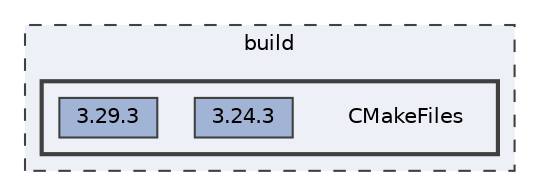 digraph "/Users/yjack/GitHub/SimEvo/build/CMakeFiles"
{
 // LATEX_PDF_SIZE
  bgcolor="transparent";
  edge [fontname=Helvetica,fontsize=10,labelfontname=Helvetica,labelfontsize=10];
  node [fontname=Helvetica,fontsize=10,shape=box,height=0.2,width=0.4];
  compound=true
  subgraph clusterdir_4fef79e7177ba769987a8da36c892c5f {
    graph [ bgcolor="#edf0f7", pencolor="grey25", label="build", fontname=Helvetica,fontsize=10 style="filled,dashed", URL="dir_4fef79e7177ba769987a8da36c892c5f.html",tooltip=""]
  subgraph clusterdir_63772b626f2709090f0bdca0f40827b4 {
    graph [ bgcolor="#edf0f7", pencolor="grey25", label="", fontname=Helvetica,fontsize=10 style="filled,bold", URL="dir_63772b626f2709090f0bdca0f40827b4.html",tooltip=""]
    dir_63772b626f2709090f0bdca0f40827b4 [shape=plaintext, label="CMakeFiles"];
  dir_df5ce36cd226e9311e0da476ff7ac761 [label="3.24.3", fillcolor="#a2b4d6", color="grey25", style="filled", URL="dir_df5ce36cd226e9311e0da476ff7ac761.html",tooltip=""];
  dir_28348310043262d50bd2df413894b0ce [label="3.29.3", fillcolor="#a2b4d6", color="grey25", style="filled", URL="dir_28348310043262d50bd2df413894b0ce.html",tooltip=""];
  }
  }
}
